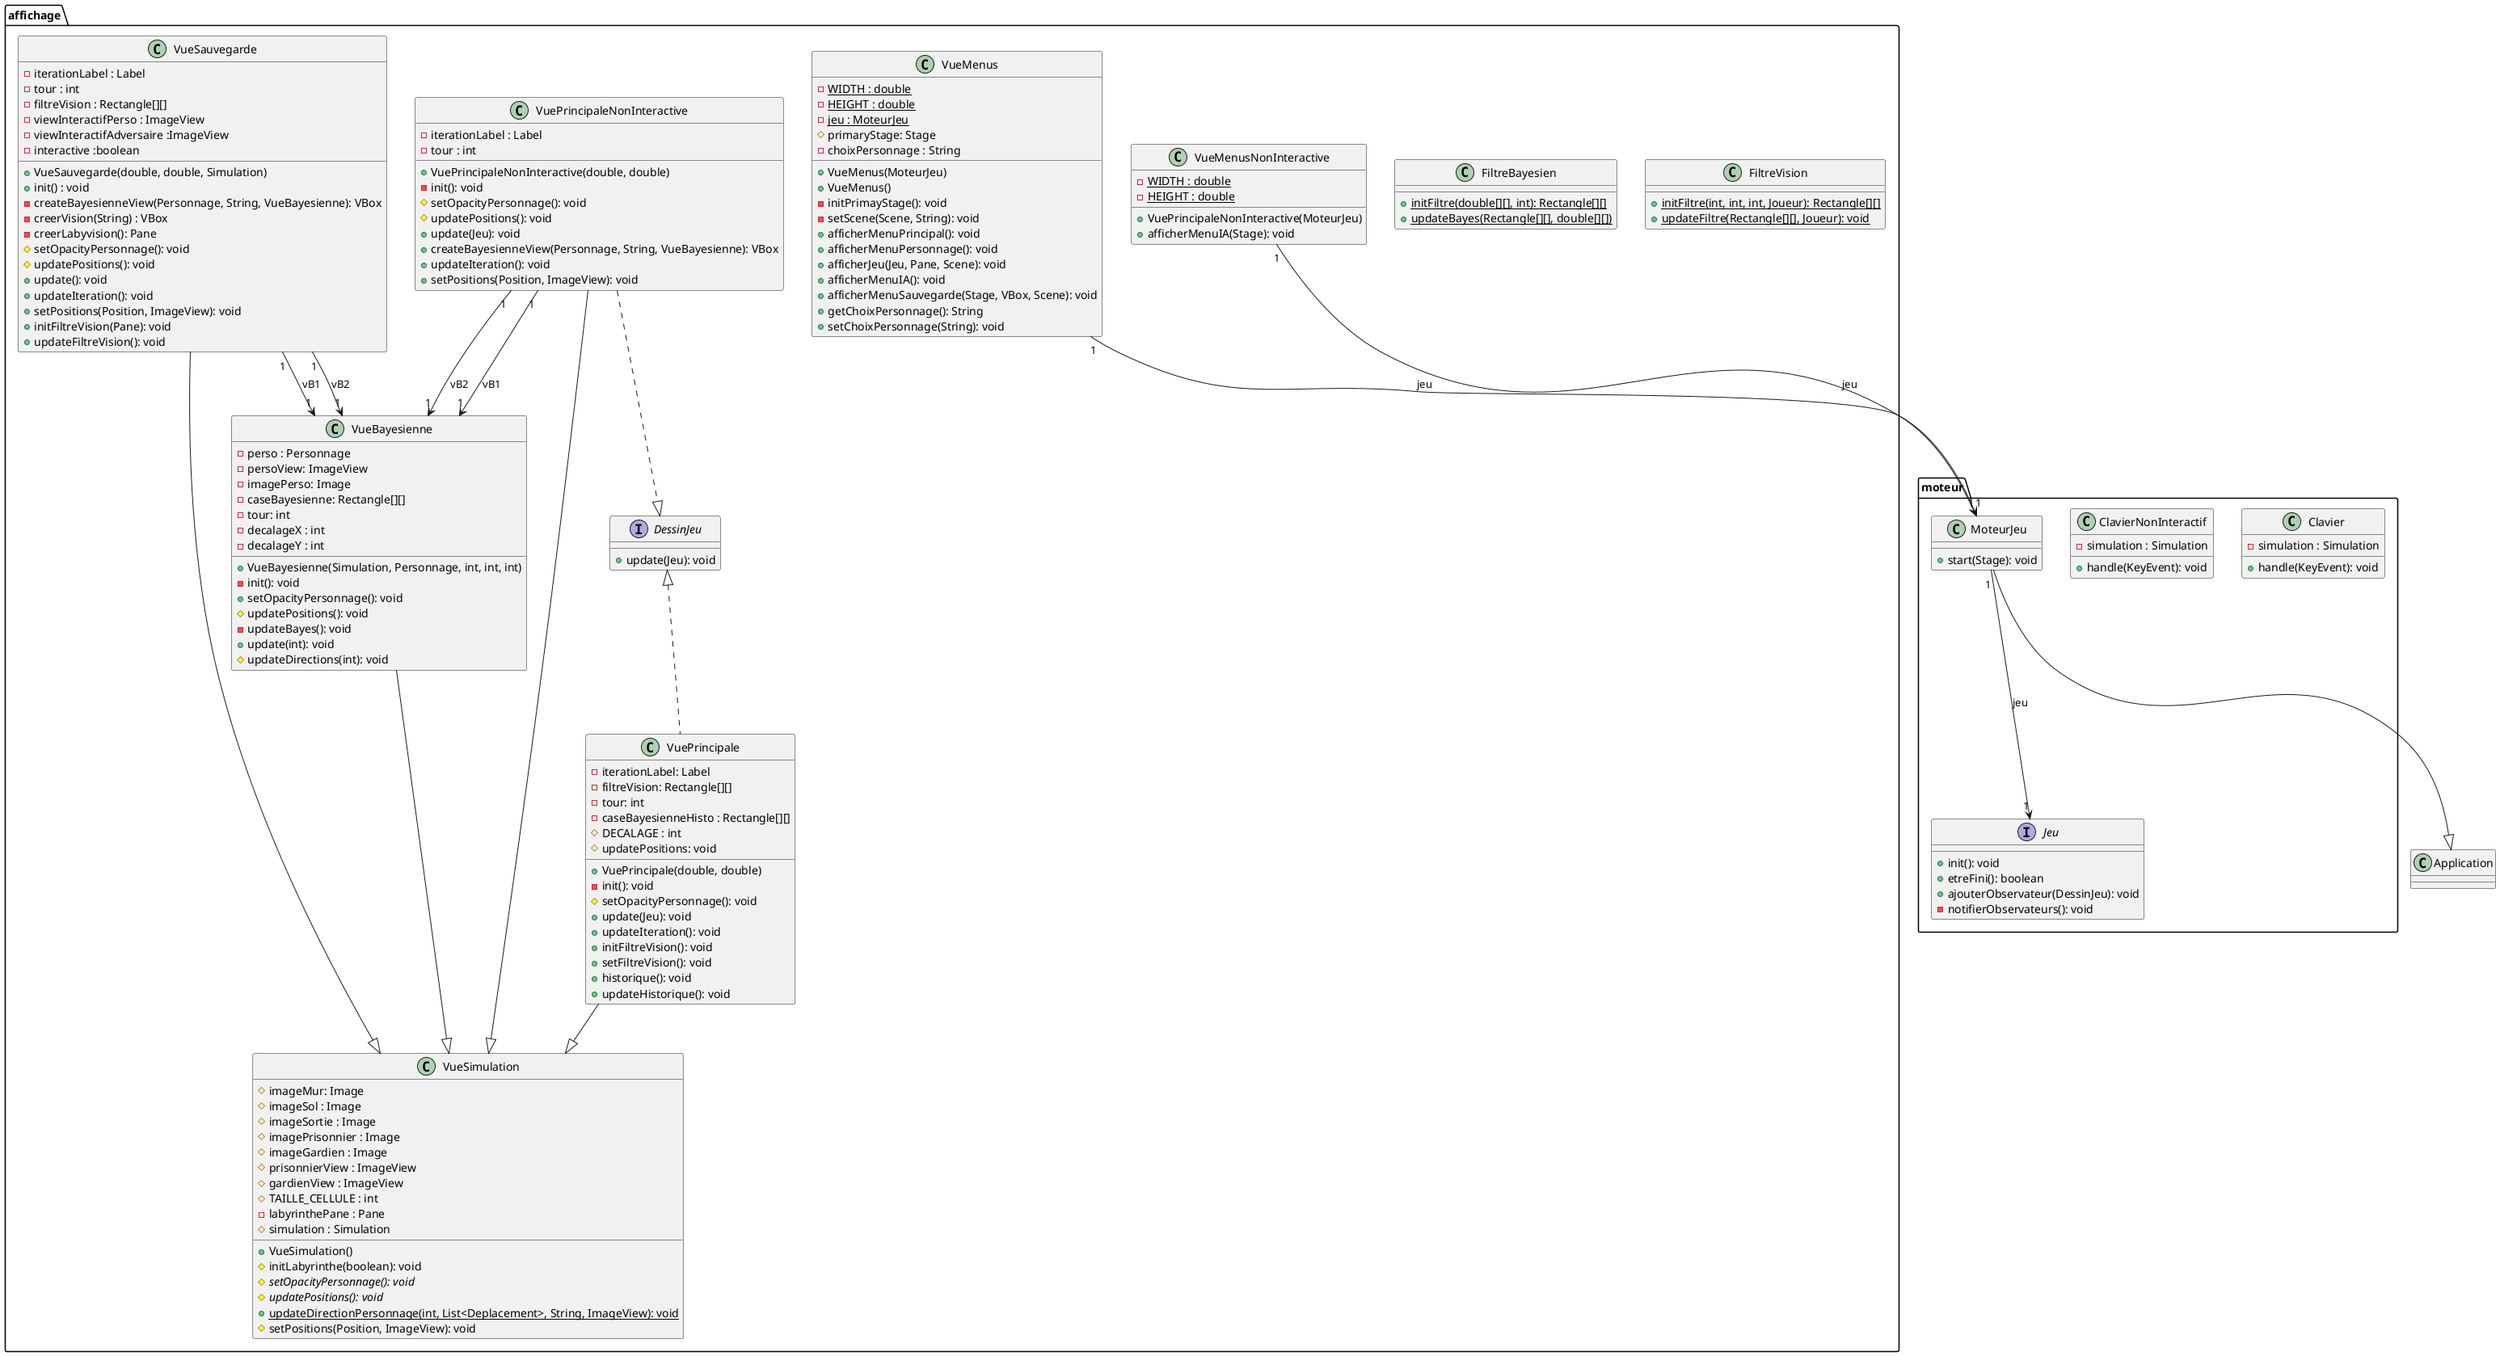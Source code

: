 @startuml

package "moteur"{
  Interface Jeu{
    + init(): void
    + etreFini(): boolean
    + ajouterObservateur(DessinJeu): void
    - notifierObservateurs(): void
  }
  class Clavier{
    - simulation : Simulation
    + handle(KeyEvent): void
  }
  class ClavierNonInteractif{
    - simulation : Simulation
    + handle(KeyEvent): void
  }
  class MoteurJeu{
    + start(Stage): void
  }
}

package "affichage" {
  Interface DessinJeu{
    + update(Jeu): void
  }
  class FiltreVision{
    + {static} initFiltre(int, int, int, Joueur): Rectangle[][]
    + {static} updateFiltre(Rectangle[][], Joueur): void
  }
  class VueSimulation{
    # imageMur: Image
    # imageSol : Image
    # imageSortie : Image
    # imagePrisonnier : Image
    # imageGardien : Image
    # prisonnierView : ImageView
    # gardienView : ImageView
    # TAILLE_CELLULE : int
    - labyrinthePane : Pane
    # simulation : Simulation
    + VueSimulation()
    # initLabyrinthe(boolean): void
    # {abstract} setOpacityPersonnage(): void
    # {abstract} updatePositions(): void
    + {static} updateDirectionPersonnage(int, List<Deplacement>, String, ImageView): void
    # setPositions(Position, ImageView): void
  }
  class FiltreBayesien{
    + {static} initFiltre(double[][], int): Rectangle[][]
    + {static} updateBayes(Rectangle[][], double[][])
  }

  class VuePrincipale{
    - iterationLabel: Label
    - filtreVision: Rectangle[][]
    - tour: int
    - caseBayesienneHisto : Rectangle[][]
    # DECALAGE : int
    + VuePrincipale(double, double)
    - init(): void
    # setOpacityPersonnage(): void
    # updatePositions: void
    + update(Jeu): void
    + updateIteration(): void
    + initFiltreVision(): void
    + setFiltreVision(): void
    + historique(): void
    + updateHistorique(): void
  }

  class VueBayesienne{
      - perso : Personnage
      - persoView: ImageView
      - imagePerso: Image
      - caseBayesienne: Rectangle[][]
      - tour: int
      - decalageX : int
      - decalageY : int
      + VueBayesienne(Simulation, Personnage, int, int, int)
      - init(): void
      + setOpacityPersonnage(): void
      # updatePositions(): void
      - updateBayes(): void
      + update(int): void
      # updateDirections(int): void
  }
  class VuePrincipaleNonInteractive{
    - iterationLabel : Label
    - tour : int
    + VuePrincipaleNonInteractive(double, double)
    - init(): void
    # setOpacityPersonnage(): void
    # updatePositions(): void
    + update(Jeu): void
    + createBayesienneView(Personnage, String, VueBayesienne): VBox
    + updateIteration(): void
    + setPositions(Position, ImageView): void
  }
  class VueMenus{
    - {static} WIDTH : double
    - {static} HEIGHT : double
    - {static} jeu : MoteurJeu
    # primaryStage: Stage
    - choixPersonnage : String
    + VueMenus(MoteurJeu)
    + VueMenus()
    - initPrimayStage(): void
    - setScene(Scene, String): void
    + afficherMenuPrincipal(): void
    + afficherMenuPersonnage(): void
    + afficherJeu(Jeu, Pane, Scene): void
    + afficherMenuIA(): void
    + afficherMenuSauvegarde(Stage, VBox, Scene): void
    + getChoixPersonnage(): String
    + setChoixPersonnage(String): void
  }
  class VueMenusNonInteractive{
    - {static} WIDTH : double
    - {static} HEIGHT : double
    + VuePrincipaleNonInteractive(MoteurJeu)
    + afficherMenuIA(Stage): void
  }
  class VueSauvegarde{
    - iterationLabel : Label
    - tour : int
    - filtreVision : Rectangle[][]
    - viewInteractifPerso : ImageView
    - viewInteractifAdversaire :ImageView
    - interactive :boolean
    + VueSauvegarde(double, double, Simulation)
    + init() : void
    - createBayesienneView(Personnage, String, VueBayesienne): VBox
    - creerVision(String) : VBox
    - creerLabyvision(): Pane
    # setOpacityPersonnage(): void
    # updatePositions(): void
    + update(): void
    + updateIteration(): void
    + setPositions(Position, ImageView): void
    + initFiltreVision(Pane): void
    + updateFiltreVision(): void
  }
}

MoteurJeu --|> Application
MoteurJeu "1" --> "1" Jeu: jeu


DessinJeu <|.. VuePrincipale
VuePrincipale --|> VueSimulation
VueBayesienne --|> VueSimulation
VuePrincipaleNonInteractive --|> VueSimulation
VuePrincipaleNonInteractive ..|> DessinJeu
VueMenus "1" --> "1" MoteurJeu : jeu
VueMenusNonInteractive "1" --> "1" MoteurJeu : jeu
VuePrincipaleNonInteractive "1" --> "1" VueBayesienne: vB1
VuePrincipaleNonInteractive "1" --> "1" VueBayesienne: vB2
VueSauvegarde --|> VueSimulation
VueSauvegarde "1" --> "1" VueBayesienne: vB1
VueSauvegarde "1" --> "1" VueBayesienne: vB2

@enduml